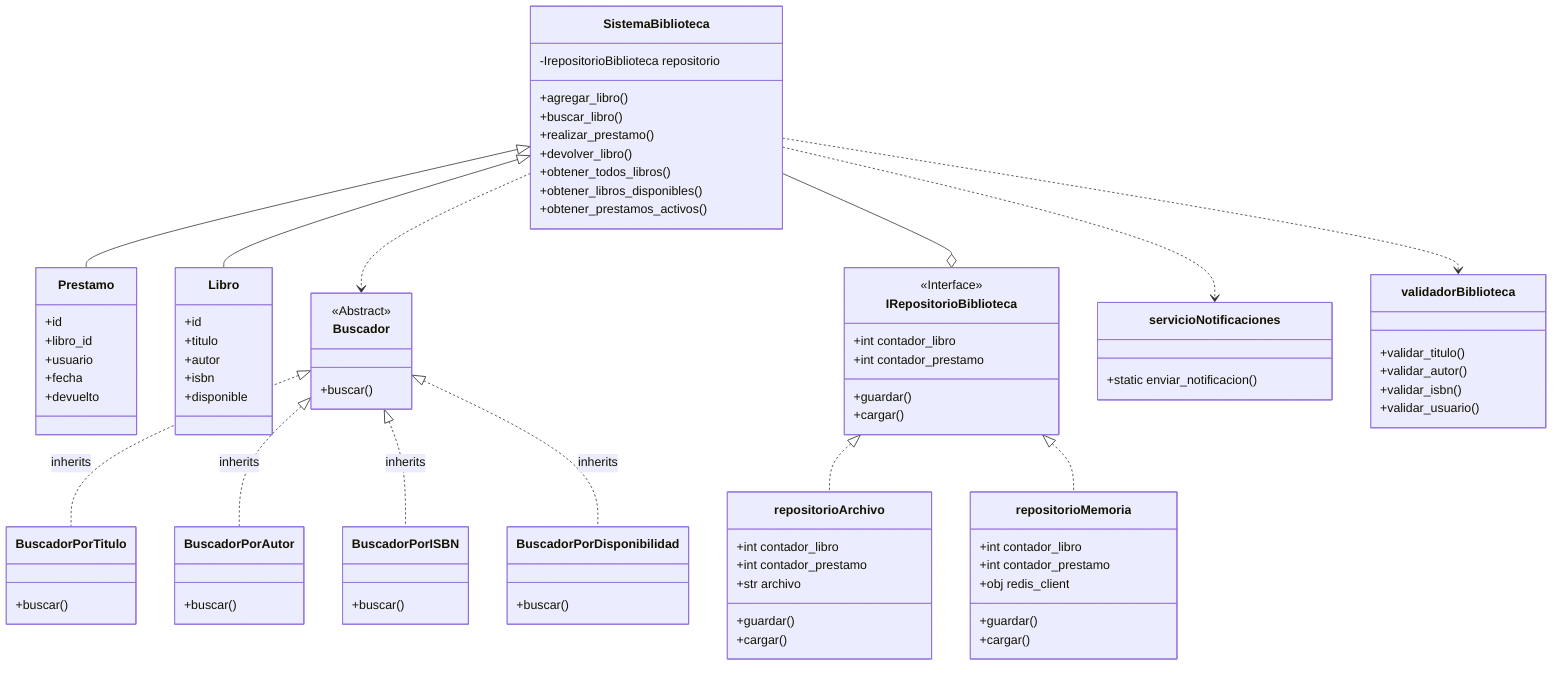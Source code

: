 classDiagram
direction TB
    class Prestamo {
	    +id
	    +libro_id
	    +usuario
	    +fecha
	    +devuelto
    }

    class SistemaBiblioteca {
	    -IrepositorioBiblioteca repositorio
	    +agregar_libro()
	    +buscar_libro()
	    +realizar_prestamo()
	    +devolver_libro()
	    +obtener_todos_libros()
	    +obtener_libros_disponibles()
	    +obtener_prestamos_activos()
    }

    class Libro {
	    +id
	    +titulo
	    +autor
	    +isbn
	    +disponible
    }

    class BuscadorPorTitulo {
	    +buscar()
    }

    class Buscador {
	    +buscar()
    }

    class BuscadorPorAutor {
	    +buscar()
    }

    class BuscadorPorISBN {
	    +buscar()
    }

    class BuscadorPorDisponibilidad {
	    +buscar()
    }

    class IRepositorioBiblioteca {
	    +int contador_libro
	    +int contador_prestamo
	    +guardar()
	    +cargar()
    }

    class repositorioArchivo {
	    +int contador_libro
	    +int contador_prestamo
	    +str archivo
	    +guardar()
	    +cargar()
    }

    class repositorioMemoria {
	    +int contador_libro
	    +int contador_prestamo
	    +obj redis_client
	    +guardar()
	    +cargar()
    }

    class servicioNotificaciones {
	    +static enviar_notificacion()
    }
    
    class validadorBiblioteca {
        +validar_titulo()
        +validar_autor()
        +validar_isbn()
        +validar_usuario()
    }

	<<Abstract>> Buscador
	<<Interface>> IRepositorioBiblioteca

    SistemaBiblioteca <|-- Libro
    SistemaBiblioteca <|-- Prestamo
    Buscador <|.. BuscadorPorTitulo : inherits
    Buscador <|.. BuscadorPorAutor : inherits
    Buscador <|.. BuscadorPorISBN : inherits
    Buscador <|.. BuscadorPorDisponibilidad : inherits
    SistemaBiblioteca ..> Buscador
    SistemaBiblioteca --o IRepositorioBiblioteca
    IRepositorioBiblioteca <|.. repositorioArchivo
    IRepositorioBiblioteca <|.. repositorioMemoria

    SistemaBiblioteca ..> servicioNotificaciones
    SistemaBiblioteca ..> validadorBiblioteca